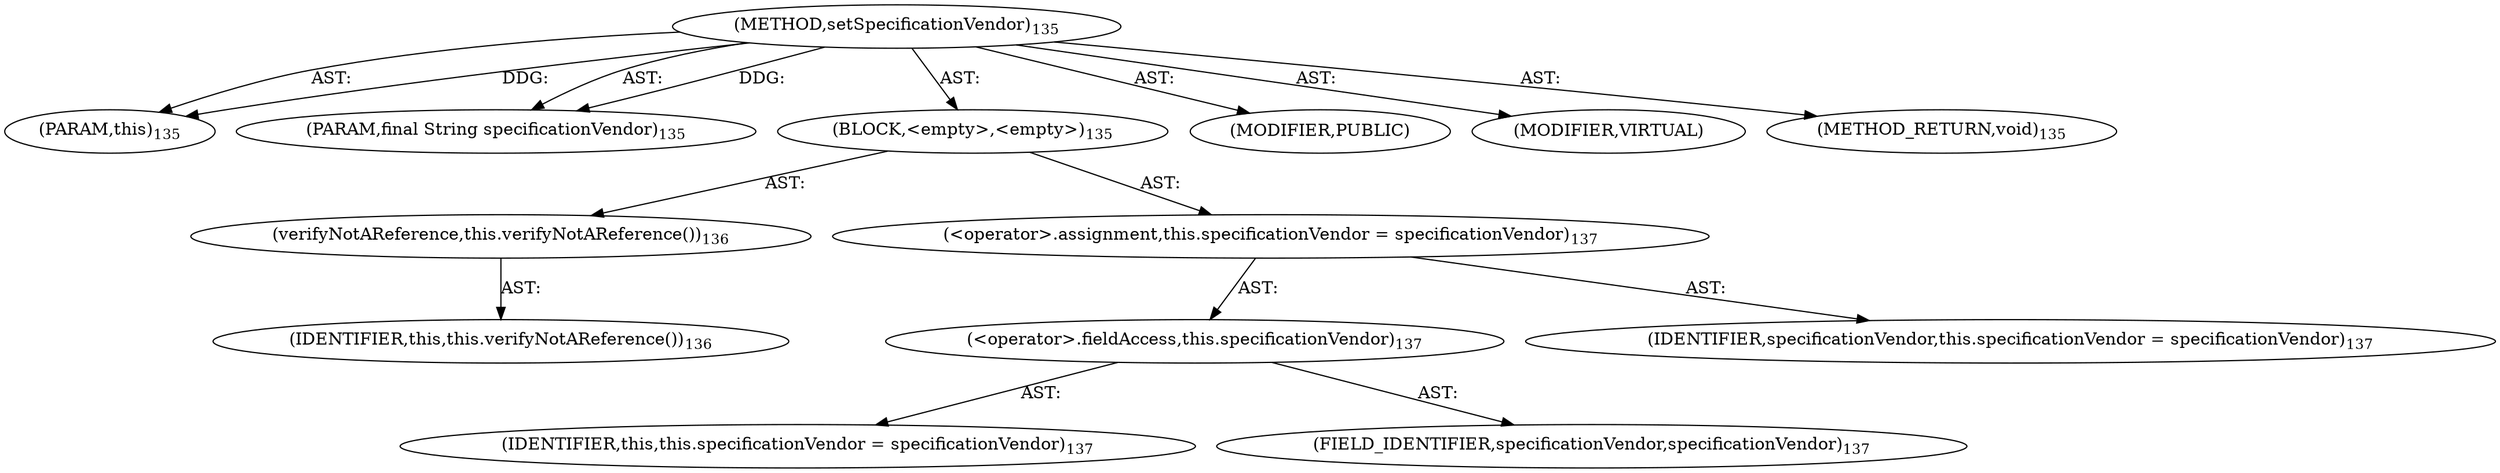 digraph "setSpecificationVendor" {  
"111669149698" [label = <(METHOD,setSpecificationVendor)<SUB>135</SUB>> ]
"115964116994" [label = <(PARAM,this)<SUB>135</SUB>> ]
"115964117004" [label = <(PARAM,final String specificationVendor)<SUB>135</SUB>> ]
"25769803778" [label = <(BLOCK,&lt;empty&gt;,&lt;empty&gt;)<SUB>135</SUB>> ]
"30064771081" [label = <(verifyNotAReference,this.verifyNotAReference())<SUB>136</SUB>> ]
"68719476740" [label = <(IDENTIFIER,this,this.verifyNotAReference())<SUB>136</SUB>> ]
"30064771082" [label = <(&lt;operator&gt;.assignment,this.specificationVendor = specificationVendor)<SUB>137</SUB>> ]
"30064771083" [label = <(&lt;operator&gt;.fieldAccess,this.specificationVendor)<SUB>137</SUB>> ]
"68719476741" [label = <(IDENTIFIER,this,this.specificationVendor = specificationVendor)<SUB>137</SUB>> ]
"55834574851" [label = <(FIELD_IDENTIFIER,specificationVendor,specificationVendor)<SUB>137</SUB>> ]
"68719476758" [label = <(IDENTIFIER,specificationVendor,this.specificationVendor = specificationVendor)<SUB>137</SUB>> ]
"133143986187" [label = <(MODIFIER,PUBLIC)> ]
"133143986188" [label = <(MODIFIER,VIRTUAL)> ]
"128849018882" [label = <(METHOD_RETURN,void)<SUB>135</SUB>> ]
  "111669149698" -> "115964116994"  [ label = "AST: "] 
  "111669149698" -> "115964117004"  [ label = "AST: "] 
  "111669149698" -> "25769803778"  [ label = "AST: "] 
  "111669149698" -> "133143986187"  [ label = "AST: "] 
  "111669149698" -> "133143986188"  [ label = "AST: "] 
  "111669149698" -> "128849018882"  [ label = "AST: "] 
  "25769803778" -> "30064771081"  [ label = "AST: "] 
  "25769803778" -> "30064771082"  [ label = "AST: "] 
  "30064771081" -> "68719476740"  [ label = "AST: "] 
  "30064771082" -> "30064771083"  [ label = "AST: "] 
  "30064771082" -> "68719476758"  [ label = "AST: "] 
  "30064771083" -> "68719476741"  [ label = "AST: "] 
  "30064771083" -> "55834574851"  [ label = "AST: "] 
  "111669149698" -> "115964116994"  [ label = "DDG: "] 
  "111669149698" -> "115964117004"  [ label = "DDG: "] 
}
